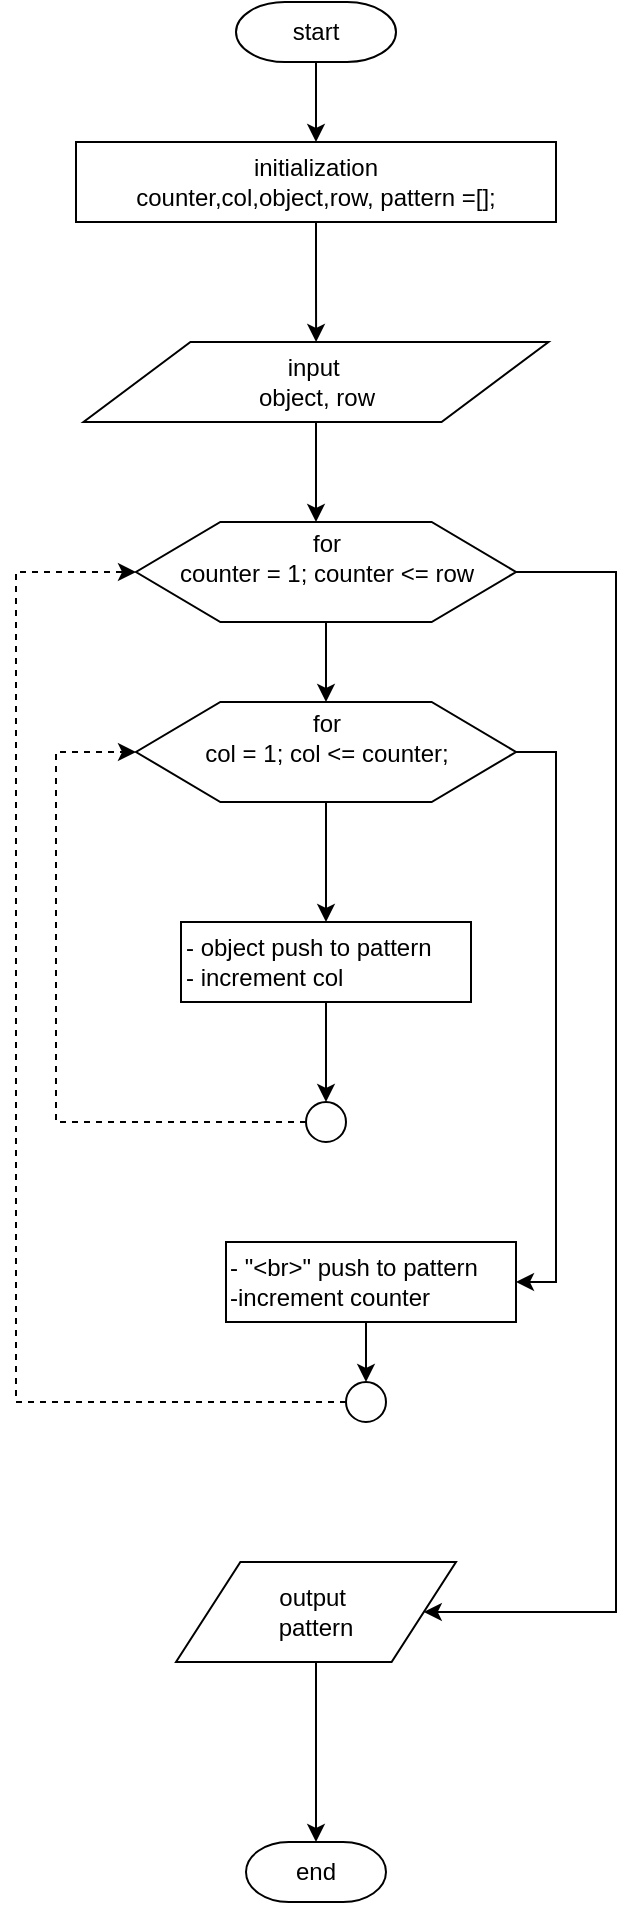 <mxfile version="14.5.3" type="device"><diagram id="0sj8Hrxs_yhM6oGNJ6_s" name="Page-1"><mxGraphModel dx="868" dy="482" grid="1" gridSize="10" guides="1" tooltips="1" connect="1" arrows="1" fold="1" page="1" pageScale="1" pageWidth="850" pageHeight="1100" math="0" shadow="0"><root><mxCell id="0"/><mxCell id="1" parent="0"/><mxCell id="a8_QN62MjSkXe31VeqMy-1" value="start" style="strokeWidth=1;html=1;shape=mxgraph.flowchart.terminator;whiteSpace=wrap;" parent="1" vertex="1"><mxGeometry x="370" y="70" width="80" height="30" as="geometry"/></mxCell><mxCell id="a8_QN62MjSkXe31VeqMy-14" style="edgeStyle=orthogonalEdgeStyle;rounded=0;orthogonalLoop=1;jettySize=auto;html=1;exitX=0.5;exitY=1;exitDx=0;exitDy=0;entryX=0.5;entryY=0;entryDx=0;entryDy=0;entryPerimeter=0;" parent="1" source="a8_QN62MjSkXe31VeqMy-2" edge="1"><mxGeometry relative="1" as="geometry"><mxPoint x="410" y="330" as="targetPoint"/></mxGeometry></mxCell><mxCell id="a8_QN62MjSkXe31VeqMy-2" value="input&amp;nbsp;&lt;br&gt;object, row" style="shape=parallelogram;html=1;strokeWidth=1;perimeter=parallelogramPerimeter;whiteSpace=wrap;rounded=1;arcSize=0;size=0.23;" parent="1" vertex="1"><mxGeometry x="293.75" y="240" width="232.5" height="40" as="geometry"/></mxCell><mxCell id="a8_QN62MjSkXe31VeqMy-13" style="edgeStyle=orthogonalEdgeStyle;rounded=0;orthogonalLoop=1;jettySize=auto;html=1;exitX=0.5;exitY=1;exitDx=0;exitDy=0;" parent="1" source="a8_QN62MjSkXe31VeqMy-5" target="a8_QN62MjSkXe31VeqMy-2" edge="1"><mxGeometry relative="1" as="geometry"/></mxCell><mxCell id="a8_QN62MjSkXe31VeqMy-5" value="initialization&lt;br&gt;counter,col,object,row, pattern =[];" style="rounded=1;whiteSpace=wrap;html=1;absoluteArcSize=1;arcSize=0;strokeWidth=1;" parent="1" vertex="1"><mxGeometry x="290" y="140" width="240" height="40" as="geometry"/></mxCell><mxCell id="a8_QN62MjSkXe31VeqMy-6" value="- object push to pattern &lt;br&gt;- increment col" style="rounded=1;absoluteArcSize=1;arcSize=0;strokeWidth=1;align=left;labelBorderColor=none;html=1;" parent="1" vertex="1"><mxGeometry x="342.5" y="530" width="145" height="40" as="geometry"/></mxCell><mxCell id="z7vk8DhQKwqTdxPtxk1B-20" style="edgeStyle=orthogonalEdgeStyle;rounded=0;orthogonalLoop=1;jettySize=auto;html=1;exitX=0.5;exitY=1;exitDx=0;exitDy=0;entryX=0.5;entryY=0;entryDx=0;entryDy=0;entryPerimeter=0;" edge="1" parent="1" source="a8_QN62MjSkXe31VeqMy-8" target="z7vk8DhQKwqTdxPtxk1B-19"><mxGeometry relative="1" as="geometry"/></mxCell><mxCell id="a8_QN62MjSkXe31VeqMy-8" value="- &quot;&amp;lt;br&amp;gt;&quot; push to pattern&lt;br&gt;-increment counter&amp;nbsp;" style="rounded=1;whiteSpace=wrap;html=1;absoluteArcSize=1;arcSize=0;strokeWidth=1;align=left;" parent="1" vertex="1"><mxGeometry x="365" y="690" width="145" height="40" as="geometry"/></mxCell><mxCell id="a8_QN62MjSkXe31VeqMy-25" style="edgeStyle=orthogonalEdgeStyle;rounded=0;orthogonalLoop=1;jettySize=auto;html=1;exitX=0.5;exitY=1;exitDx=0;exitDy=0;entryX=0.5;entryY=0;entryDx=0;entryDy=0;entryPerimeter=0;" parent="1" source="a8_QN62MjSkXe31VeqMy-9" target="a8_QN62MjSkXe31VeqMy-11" edge="1"><mxGeometry relative="1" as="geometry"/></mxCell><mxCell id="a8_QN62MjSkXe31VeqMy-9" value="output&amp;nbsp;&lt;br&gt;pattern" style="shape=parallelogram;html=1;strokeWidth=1;perimeter=parallelogramPerimeter;whiteSpace=wrap;rounded=1;arcSize=0;size=0.23;" parent="1" vertex="1"><mxGeometry x="340" y="850" width="140" height="50" as="geometry"/></mxCell><mxCell id="a8_QN62MjSkXe31VeqMy-11" value="end" style="strokeWidth=1;html=1;shape=mxgraph.flowchart.terminator;whiteSpace=wrap;" parent="1" vertex="1"><mxGeometry x="375" y="990" width="70" height="30" as="geometry"/></mxCell><mxCell id="a8_QN62MjSkXe31VeqMy-12" value="" style="endArrow=classic;html=1;exitX=0.5;exitY=1;exitDx=0;exitDy=0;exitPerimeter=0;entryX=0.5;entryY=0;entryDx=0;entryDy=0;" parent="1" source="a8_QN62MjSkXe31VeqMy-1" target="a8_QN62MjSkXe31VeqMy-5" edge="1"><mxGeometry width="50" height="50" relative="1" as="geometry"><mxPoint x="400" y="300" as="sourcePoint"/><mxPoint x="450" y="250" as="targetPoint"/></mxGeometry></mxCell><mxCell id="z7vk8DhQKwqTdxPtxk1B-7" value="" style="group" vertex="1" connectable="0" parent="1"><mxGeometry x="320" y="330" width="190" height="50" as="geometry"/></mxCell><mxCell id="z7vk8DhQKwqTdxPtxk1B-1" value="" style="verticalLabelPosition=bottom;verticalAlign=top;shape=hexagon;perimeter=hexagonPerimeter2;arcSize=6;size=0.222;align=center;labelBackgroundColor=none;html=1;whiteSpace=wrap;spacing=0;horizontal=1;" vertex="1" parent="z7vk8DhQKwqTdxPtxk1B-7"><mxGeometry width="190" height="50" as="geometry"/></mxCell><mxCell id="z7vk8DhQKwqTdxPtxk1B-6" value="for &lt;br&gt;counter = 1; counter &amp;lt;= row" style="text;html=1;align=center;verticalAlign=middle;resizable=0;points=[];autosize=1;" vertex="1" parent="z7vk8DhQKwqTdxPtxk1B-7"><mxGeometry x="15" y="3" width="160" height="30" as="geometry"/></mxCell><mxCell id="z7vk8DhQKwqTdxPtxk1B-8" value="" style="group" vertex="1" connectable="0" parent="1"><mxGeometry x="320" y="420" width="190" height="50" as="geometry"/></mxCell><mxCell id="z7vk8DhQKwqTdxPtxk1B-9" value="" style="verticalLabelPosition=bottom;verticalAlign=top;shape=hexagon;perimeter=hexagonPerimeter2;arcSize=6;size=0.222;align=center;labelBackgroundColor=none;html=1;whiteSpace=wrap;spacing=0;horizontal=1;" vertex="1" parent="z7vk8DhQKwqTdxPtxk1B-8"><mxGeometry width="190" height="50" as="geometry"/></mxCell><mxCell id="z7vk8DhQKwqTdxPtxk1B-10" value="for &lt;br&gt;col = 1; col &amp;lt;= counter;" style="text;html=1;align=center;verticalAlign=middle;resizable=0;points=[];autosize=1;" vertex="1" parent="z7vk8DhQKwqTdxPtxk1B-8"><mxGeometry x="25" y="3" width="140" height="30" as="geometry"/></mxCell><mxCell id="z7vk8DhQKwqTdxPtxk1B-11" value="" style="strokeWidth=1;html=1;shape=mxgraph.flowchart.start_2;whiteSpace=wrap;labelBackgroundColor=none;align=left;" vertex="1" parent="1"><mxGeometry x="405" y="620" width="20" height="20" as="geometry"/></mxCell><mxCell id="z7vk8DhQKwqTdxPtxk1B-13" style="edgeStyle=orthogonalEdgeStyle;rounded=0;orthogonalLoop=1;jettySize=auto;html=1;entryX=0;entryY=0.5;entryDx=0;entryDy=0;exitX=0;exitY=0.5;exitDx=0;exitDy=0;exitPerimeter=0;dashed=1;" edge="1" parent="1" source="z7vk8DhQKwqTdxPtxk1B-11" target="z7vk8DhQKwqTdxPtxk1B-9"><mxGeometry relative="1" as="geometry"><mxPoint x="430" y="630" as="sourcePoint"/><Array as="points"><mxPoint x="280" y="630"/><mxPoint x="280" y="445"/></Array></mxGeometry></mxCell><mxCell id="z7vk8DhQKwqTdxPtxk1B-14" value="" style="endArrow=classic;html=1;exitX=0.5;exitY=1;exitDx=0;exitDy=0;entryX=0.5;entryY=0;entryDx=0;entryDy=0;" edge="1" parent="1" source="z7vk8DhQKwqTdxPtxk1B-9" target="a8_QN62MjSkXe31VeqMy-6"><mxGeometry width="50" height="50" relative="1" as="geometry"><mxPoint x="400" y="530" as="sourcePoint"/><mxPoint x="450" y="480" as="targetPoint"/></mxGeometry></mxCell><mxCell id="z7vk8DhQKwqTdxPtxk1B-15" value="" style="endArrow=classic;html=1;exitX=0.5;exitY=1;exitDx=0;exitDy=0;entryX=0.5;entryY=0;entryDx=0;entryDy=0;entryPerimeter=0;" edge="1" parent="1" source="a8_QN62MjSkXe31VeqMy-6" target="z7vk8DhQKwqTdxPtxk1B-11"><mxGeometry width="50" height="50" relative="1" as="geometry"><mxPoint x="340" y="560" as="sourcePoint"/><mxPoint x="390" y="510" as="targetPoint"/></mxGeometry></mxCell><mxCell id="z7vk8DhQKwqTdxPtxk1B-17" style="edgeStyle=orthogonalEdgeStyle;rounded=0;orthogonalLoop=1;jettySize=auto;html=1;exitX=1;exitY=0.5;exitDx=0;exitDy=0;entryX=1;entryY=0.5;entryDx=0;entryDy=0;" edge="1" parent="1" source="z7vk8DhQKwqTdxPtxk1B-9" target="a8_QN62MjSkXe31VeqMy-8"><mxGeometry relative="1" as="geometry"/></mxCell><mxCell id="z7vk8DhQKwqTdxPtxk1B-18" style="edgeStyle=orthogonalEdgeStyle;rounded=0;orthogonalLoop=1;jettySize=auto;html=1;exitX=0.5;exitY=1;exitDx=0;exitDy=0;entryX=0.5;entryY=0;entryDx=0;entryDy=0;" edge="1" parent="1" source="z7vk8DhQKwqTdxPtxk1B-1" target="z7vk8DhQKwqTdxPtxk1B-9"><mxGeometry relative="1" as="geometry"/></mxCell><mxCell id="z7vk8DhQKwqTdxPtxk1B-21" style="edgeStyle=orthogonalEdgeStyle;rounded=0;orthogonalLoop=1;jettySize=auto;html=1;exitX=0;exitY=0.5;exitDx=0;exitDy=0;exitPerimeter=0;entryX=0;entryY=0.5;entryDx=0;entryDy=0;dashed=1;" edge="1" parent="1" source="z7vk8DhQKwqTdxPtxk1B-19" target="z7vk8DhQKwqTdxPtxk1B-1"><mxGeometry relative="1" as="geometry"><Array as="points"><mxPoint x="260" y="770"/><mxPoint x="260" y="355"/></Array></mxGeometry></mxCell><mxCell id="z7vk8DhQKwqTdxPtxk1B-19" value="" style="strokeWidth=1;html=1;shape=mxgraph.flowchart.start_2;whiteSpace=wrap;labelBackgroundColor=none;align=left;" vertex="1" parent="1"><mxGeometry x="425" y="760" width="20" height="20" as="geometry"/></mxCell><mxCell id="z7vk8DhQKwqTdxPtxk1B-22" style="edgeStyle=orthogonalEdgeStyle;rounded=0;orthogonalLoop=1;jettySize=auto;html=1;exitX=1;exitY=0.5;exitDx=0;exitDy=0;entryX=1;entryY=0.5;entryDx=0;entryDy=0;" edge="1" parent="1" source="z7vk8DhQKwqTdxPtxk1B-1" target="a8_QN62MjSkXe31VeqMy-9"><mxGeometry relative="1" as="geometry"><Array as="points"><mxPoint x="560" y="355"/><mxPoint x="560" y="875"/></Array></mxGeometry></mxCell></root></mxGraphModel></diagram></mxfile>